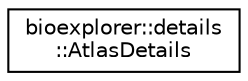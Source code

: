 digraph "Graphical Class Hierarchy"
{
 // LATEX_PDF_SIZE
  edge [fontname="Helvetica",fontsize="10",labelfontname="Helvetica",labelfontsize="10"];
  node [fontname="Helvetica",fontsize="10",shape=record];
  rankdir="LR";
  Node0 [label="bioexplorer::details\l::AtlasDetails",height=0.2,width=0.4,color="black", fillcolor="white", style="filled",URL="$d1/da9/structbioexplorer_1_1details_1_1AtlasDetails.html",tooltip="Brain atlas."];
}
